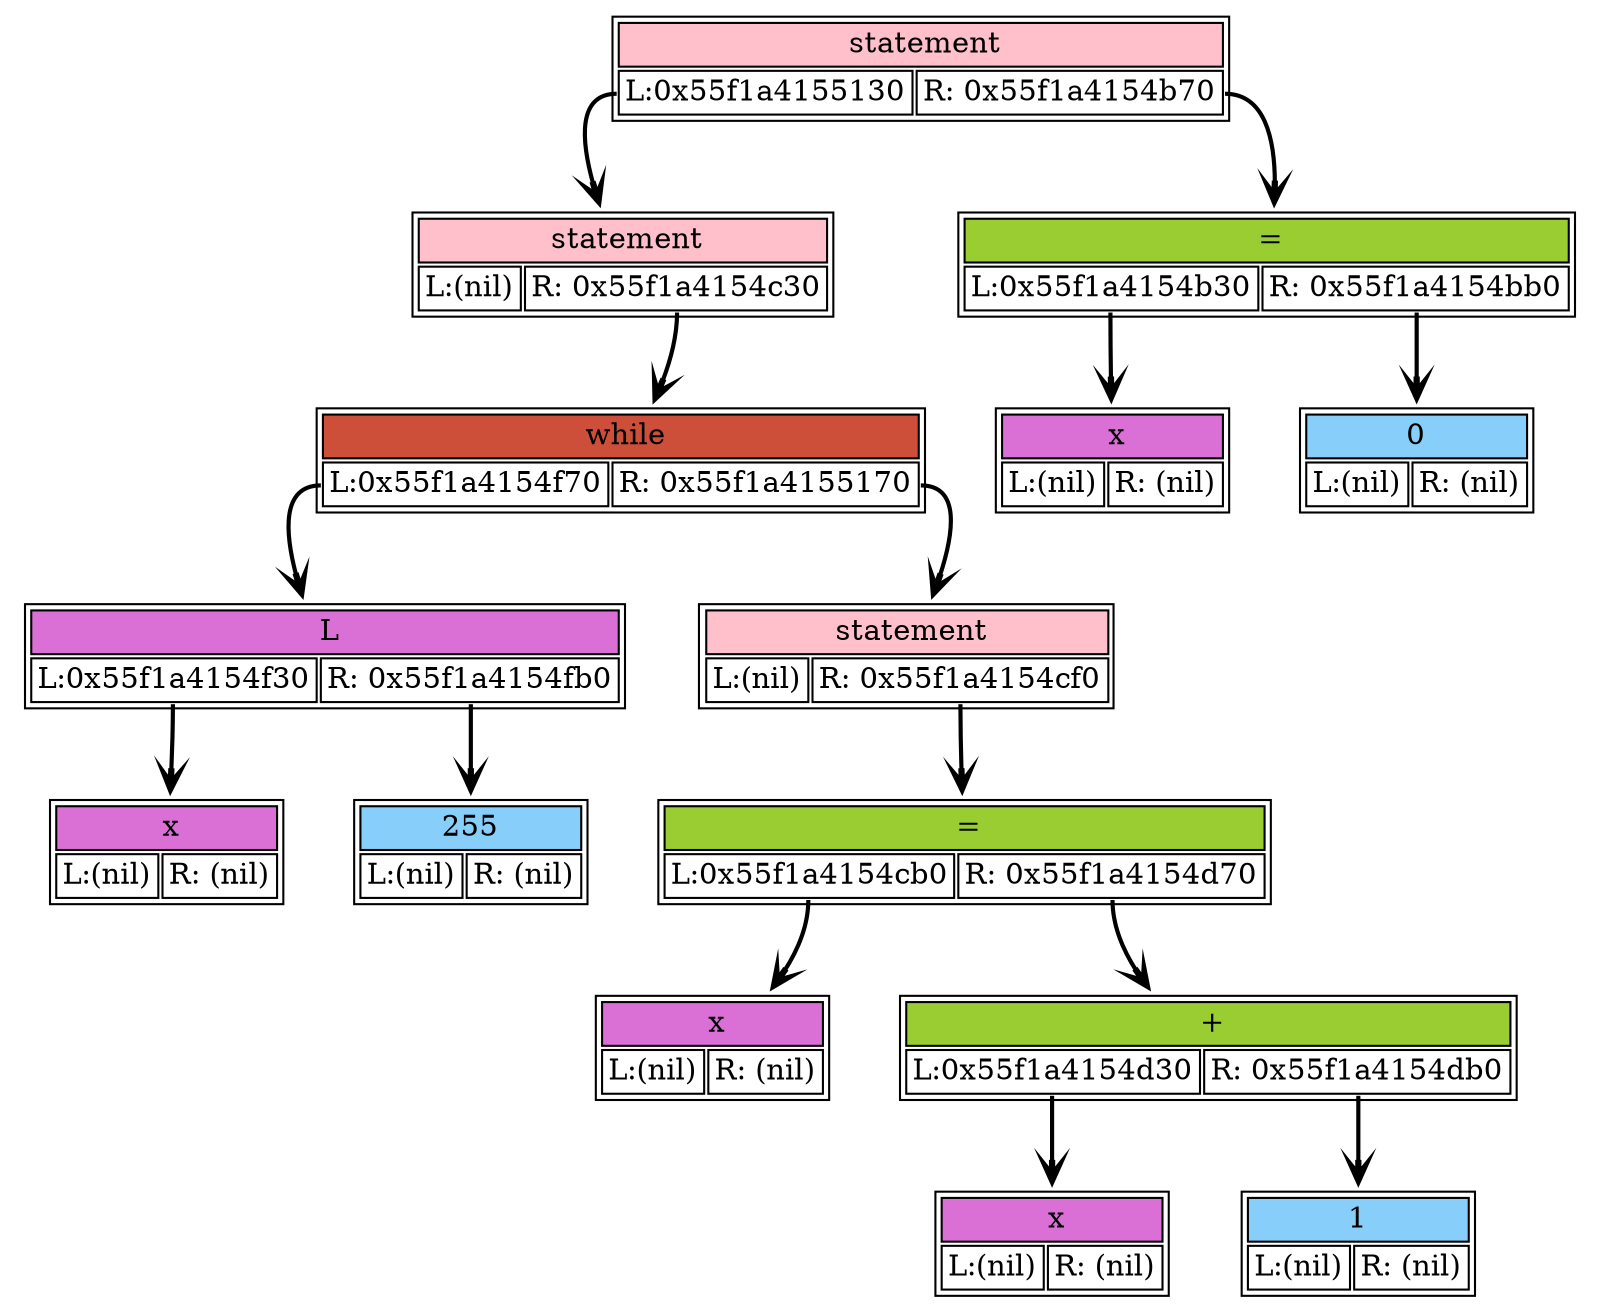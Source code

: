 digraph dump_graph {
	rankdir=TV; 
node0x55f1a4155130 [shape=plaintext
					label=<<table border='1' cellborder='1'>
			<tr><td colspan="2" bgcolor="pink" > statement</td></tr>
					<tr><td port= "lchild">L:(nil)</td><td port="rchild">R: 0x55f1a4154c30</td></tr>
				</table>>];
		node0x55f1a4155130:rchild -> node0x55f1a4154c30[style=bold, arrowhead=vee];
node0x55f1a4154f30 [shape=plaintext
					label=<<table border='1' cellborder='1'>
			<tr><td colspan="2" bgcolor="orchid" > x</td></tr>
					<tr><td port= "lchild">L:(nil)</td><td port="rchild">R: (nil)</td></tr>
				</table>>];
node0x55f1a4154f70 [shape=plaintext
					label=<<table border='1' cellborder='1'>
			<tr><td colspan="2" bgcolor="orchid" > L</td></tr>
					<tr><td port= "lchild">L:0x55f1a4154f30</td><td port="rchild">R: 0x55f1a4154fb0</td></tr>
				</table>>];
		node0x55f1a4154f70:lchild -> node0x55f1a4154f30[style=bold, arrowhead=vee];
		node0x55f1a4154f70:rchild -> node0x55f1a4154fb0[style=bold, arrowhead=vee];
node0x55f1a4154fb0 [shape=plaintext
					label=<<table border='1' cellborder='1'>
			<tr><td colspan="2" bgcolor="lightskyblue" >255</td></tr>
					<tr><td port= "lchild">L:(nil)</td><td port="rchild">R: (nil)</td></tr>
				</table>>];
node0x55f1a4154c30 [shape=plaintext
					label=<<table border='1' cellborder='1'>
			<tr><td colspan="2" bgcolor="tomato3" > while</td></tr>
					<tr><td port= "lchild">L:0x55f1a4154f70</td><td port="rchild">R: 0x55f1a4155170</td></tr>
				</table>>];
		node0x55f1a4154c30:lchild -> node0x55f1a4154f70[style=bold, arrowhead=vee];
		node0x55f1a4154c30:rchild -> node0x55f1a4155170[style=bold, arrowhead=vee];
node0x55f1a4155170 [shape=plaintext
					label=<<table border='1' cellborder='1'>
			<tr><td colspan="2" bgcolor="pink" > statement</td></tr>
					<tr><td port= "lchild">L:(nil)</td><td port="rchild">R: 0x55f1a4154cf0</td></tr>
				</table>>];
		node0x55f1a4155170:rchild -> node0x55f1a4154cf0[style=bold, arrowhead=vee];
node0x55f1a4154cb0 [shape=plaintext
					label=<<table border='1' cellborder='1'>
			<tr><td colspan="2" bgcolor="orchid" > x</td></tr>
					<tr><td port= "lchild">L:(nil)</td><td port="rchild">R: (nil)</td></tr>
				</table>>];
node0x55f1a4154cf0 [shape=plaintext
					label=<<table border='1' cellborder='1'>
			<tr><td colspan="2" bgcolor="olivedrab3" > =</td></tr>
					<tr><td port= "lchild">L:0x55f1a4154cb0</td><td port="rchild">R: 0x55f1a4154d70</td></tr>
				</table>>];
		node0x55f1a4154cf0:lchild -> node0x55f1a4154cb0[style=bold, arrowhead=vee];
		node0x55f1a4154cf0:rchild -> node0x55f1a4154d70[style=bold, arrowhead=vee];
node0x55f1a4154d30 [shape=plaintext
					label=<<table border='1' cellborder='1'>
			<tr><td colspan="2" bgcolor="orchid" > x</td></tr>
					<tr><td port= "lchild">L:(nil)</td><td port="rchild">R: (nil)</td></tr>
				</table>>];
node0x55f1a4154d70 [shape=plaintext
					label=<<table border='1' cellborder='1'>
			<tr><td colspan="2" bgcolor="olivedrab3" > +</td></tr>
					<tr><td port= "lchild">L:0x55f1a4154d30</td><td port="rchild">R: 0x55f1a4154db0</td></tr>
				</table>>];
		node0x55f1a4154d70:lchild -> node0x55f1a4154d30[style=bold, arrowhead=vee];
		node0x55f1a4154d70:rchild -> node0x55f1a4154db0[style=bold, arrowhead=vee];
node0x55f1a4154db0 [shape=plaintext
					label=<<table border='1' cellborder='1'>
			<tr><td colspan="2" bgcolor="lightskyblue" >1</td></tr>
					<tr><td port= "lchild">L:(nil)</td><td port="rchild">R: (nil)</td></tr>
				</table>>];
node0x55f1a41550f0 [shape=plaintext
					label=<<table border='1' cellborder='1'>
			<tr><td colspan="2" bgcolor="pink" > statement</td></tr>
					<tr><td port= "lchild">L:0x55f1a4155130</td><td port="rchild">R: 0x55f1a4154b70</td></tr>
				</table>>];
		node0x55f1a41550f0:lchild -> node0x55f1a4155130[style=bold, arrowhead=vee];
		node0x55f1a41550f0:rchild -> node0x55f1a4154b70[style=bold, arrowhead=vee];
node0x55f1a4154b30 [shape=plaintext
					label=<<table border='1' cellborder='1'>
			<tr><td colspan="2" bgcolor="orchid" > x</td></tr>
					<tr><td port= "lchild">L:(nil)</td><td port="rchild">R: (nil)</td></tr>
				</table>>];
node0x55f1a4154b70 [shape=plaintext
					label=<<table border='1' cellborder='1'>
			<tr><td colspan="2" bgcolor="olivedrab3" > =</td></tr>
					<tr><td port= "lchild">L:0x55f1a4154b30</td><td port="rchild">R: 0x55f1a4154bb0</td></tr>
				</table>>];
		node0x55f1a4154b70:lchild -> node0x55f1a4154b30[style=bold, arrowhead=vee];
		node0x55f1a4154b70:rchild -> node0x55f1a4154bb0[style=bold, arrowhead=vee];
node0x55f1a4154bb0 [shape=plaintext
					label=<<table border='1' cellborder='1'>
			<tr><td colspan="2" bgcolor="lightskyblue" >0</td></tr>
					<tr><td port= "lchild">L:(nil)</td><td port="rchild">R: (nil)</td></tr>
				</table>>];
}
